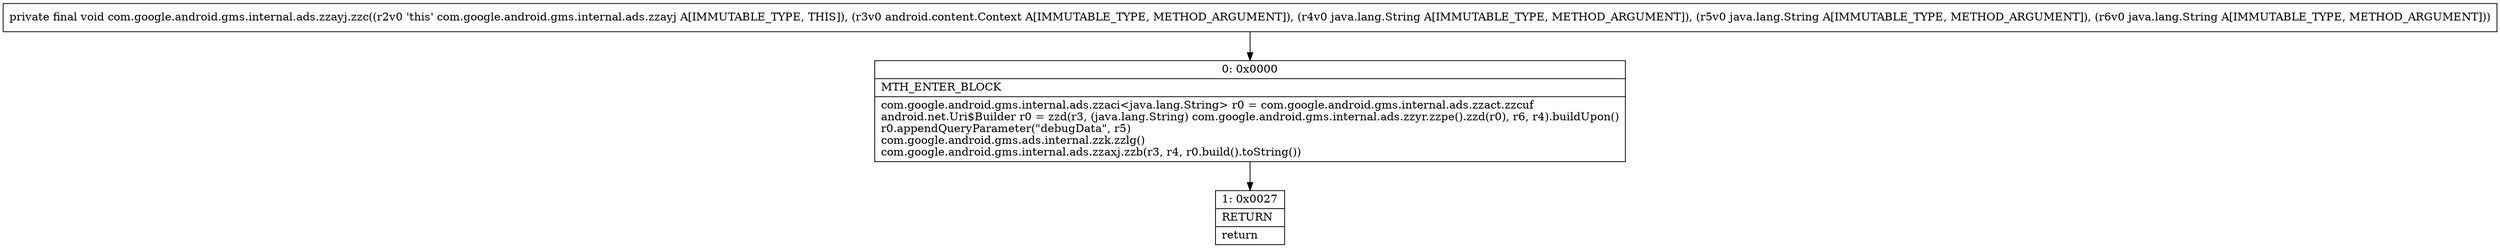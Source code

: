 digraph "CFG forcom.google.android.gms.internal.ads.zzayj.zzc(Landroid\/content\/Context;Ljava\/lang\/String;Ljava\/lang\/String;Ljava\/lang\/String;)V" {
Node_0 [shape=record,label="{0\:\ 0x0000|MTH_ENTER_BLOCK\l|com.google.android.gms.internal.ads.zzaci\<java.lang.String\> r0 = com.google.android.gms.internal.ads.zzact.zzcuf\landroid.net.Uri$Builder r0 = zzd(r3, (java.lang.String) com.google.android.gms.internal.ads.zzyr.zzpe().zzd(r0), r6, r4).buildUpon()\lr0.appendQueryParameter(\"debugData\", r5)\lcom.google.android.gms.ads.internal.zzk.zzlg()\lcom.google.android.gms.internal.ads.zzaxj.zzb(r3, r4, r0.build().toString())\l}"];
Node_1 [shape=record,label="{1\:\ 0x0027|RETURN\l|return\l}"];
MethodNode[shape=record,label="{private final void com.google.android.gms.internal.ads.zzayj.zzc((r2v0 'this' com.google.android.gms.internal.ads.zzayj A[IMMUTABLE_TYPE, THIS]), (r3v0 android.content.Context A[IMMUTABLE_TYPE, METHOD_ARGUMENT]), (r4v0 java.lang.String A[IMMUTABLE_TYPE, METHOD_ARGUMENT]), (r5v0 java.lang.String A[IMMUTABLE_TYPE, METHOD_ARGUMENT]), (r6v0 java.lang.String A[IMMUTABLE_TYPE, METHOD_ARGUMENT])) }"];
MethodNode -> Node_0;
Node_0 -> Node_1;
}

